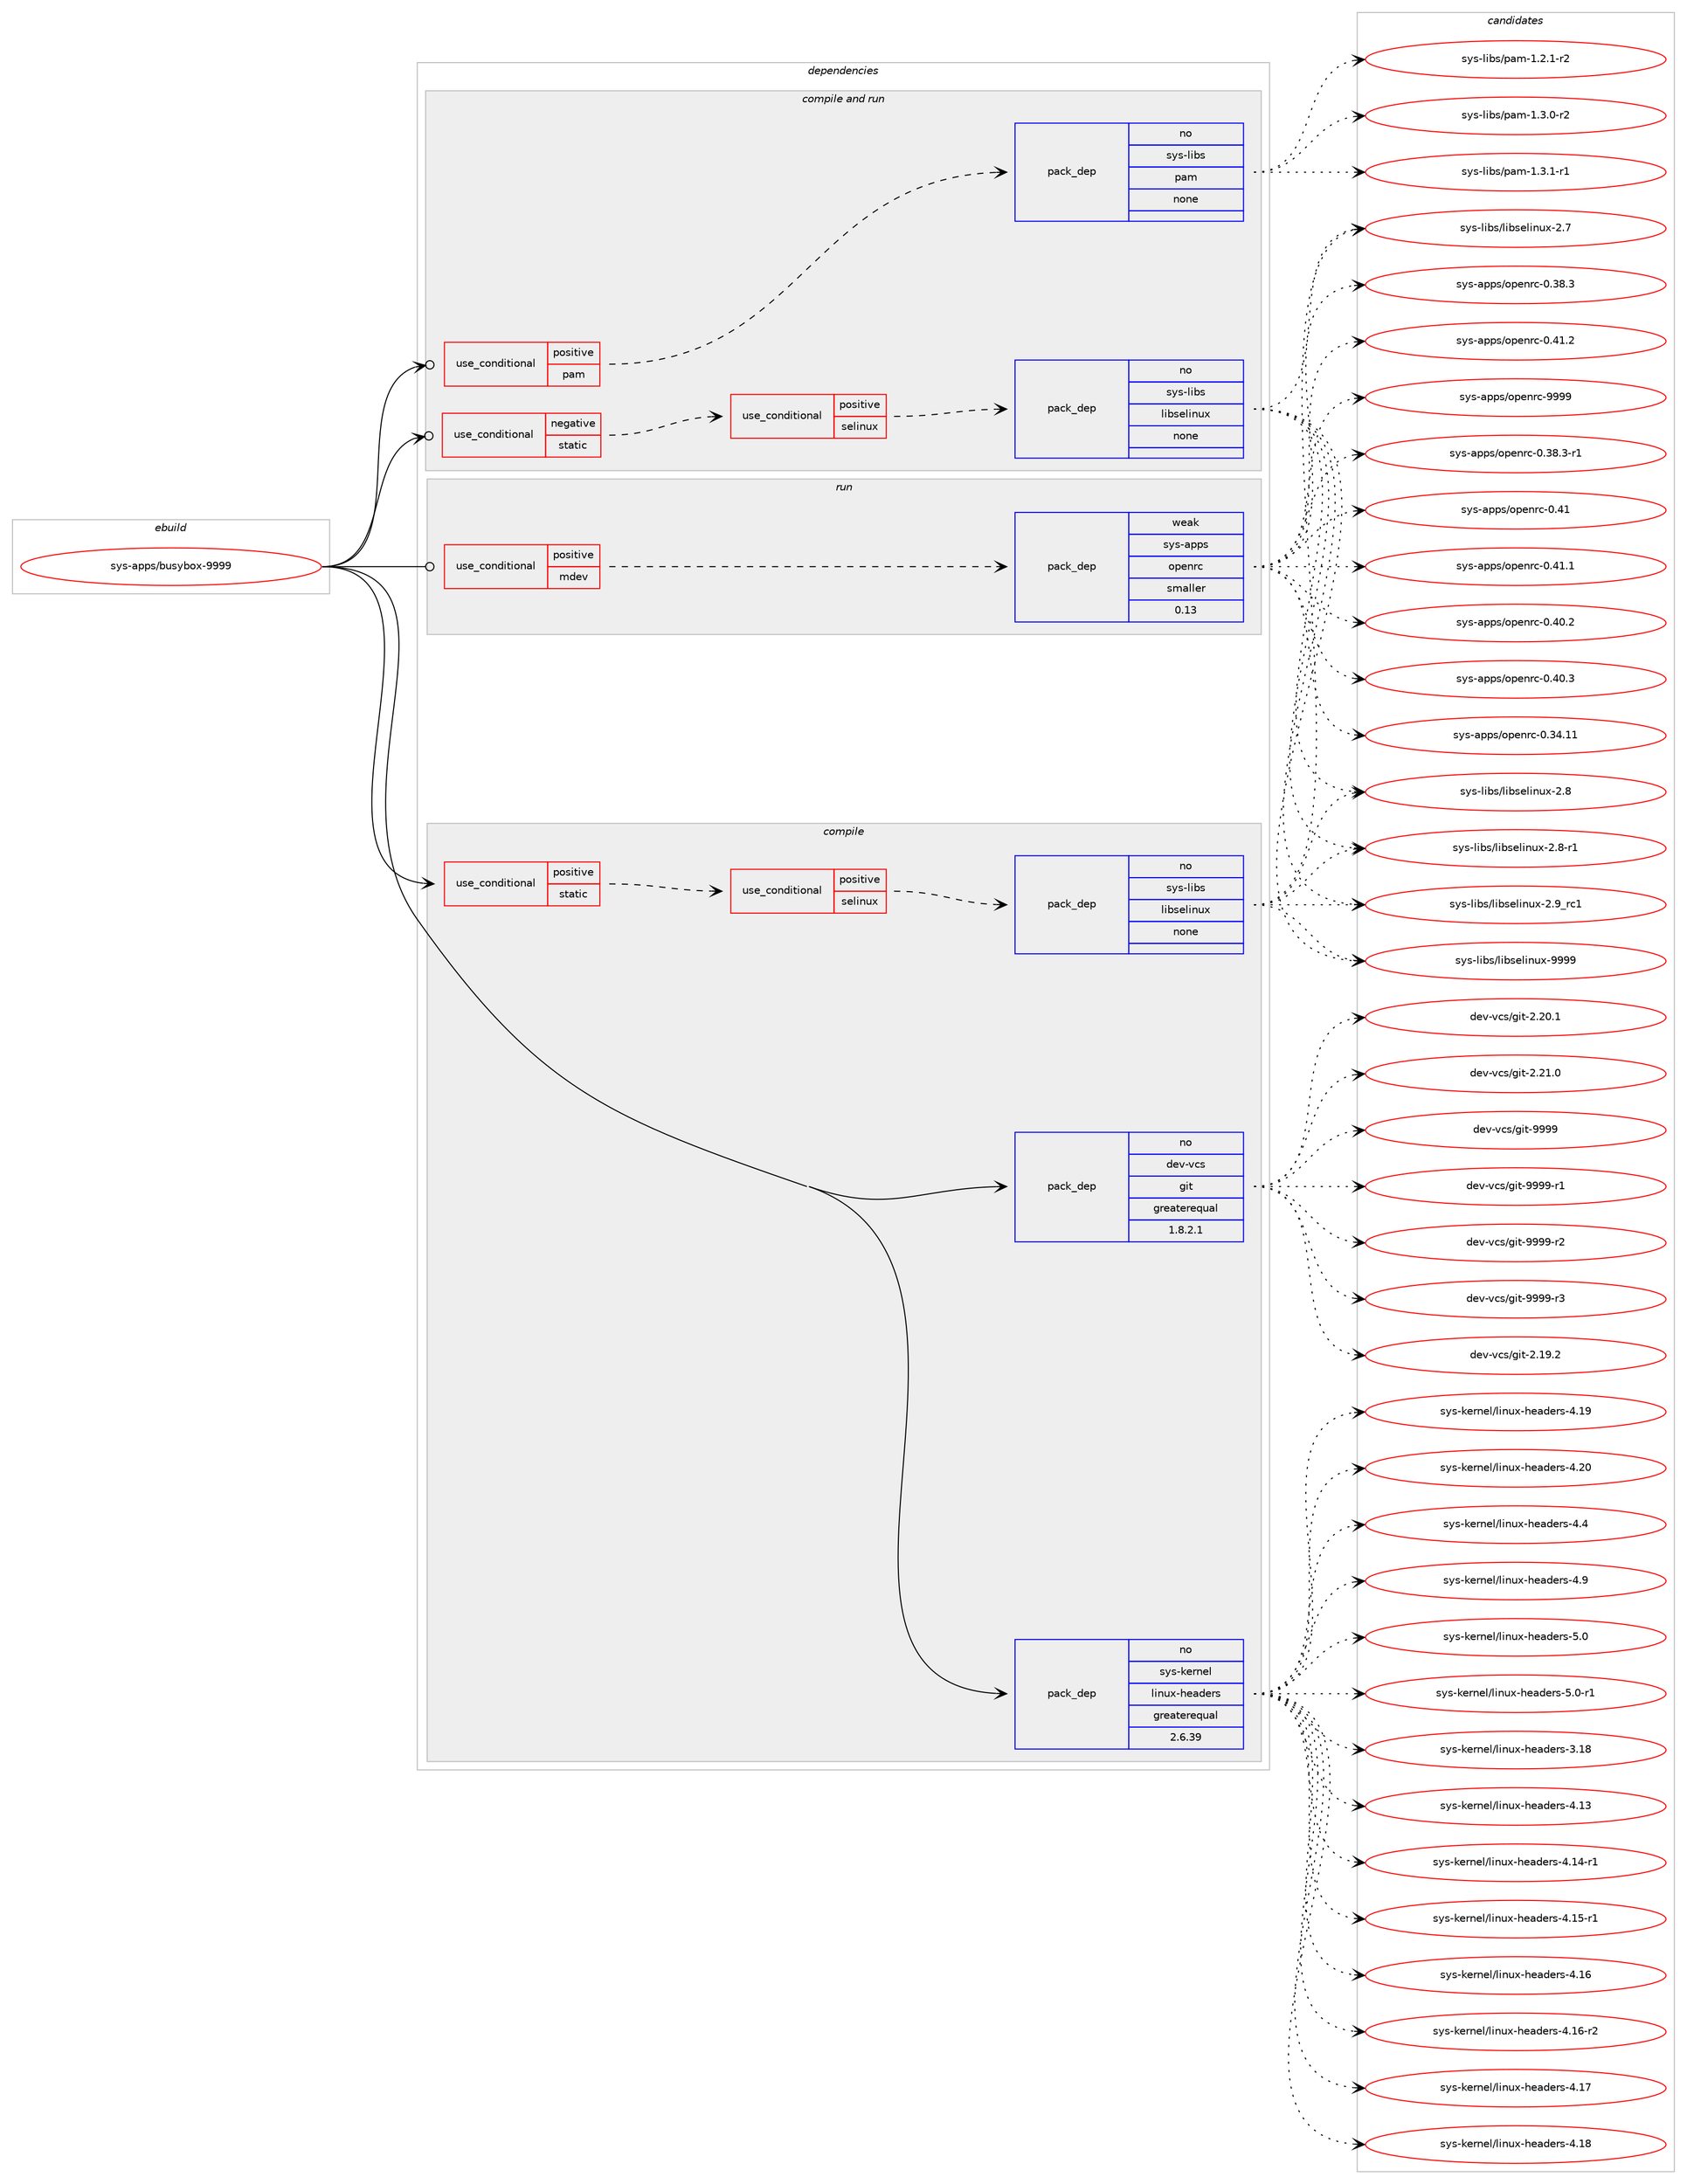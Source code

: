 digraph prolog {

# *************
# Graph options
# *************

newrank=true;
concentrate=true;
compound=true;
graph [rankdir=LR,fontname=Helvetica,fontsize=10,ranksep=1.5];#, ranksep=2.5, nodesep=0.2];
edge  [arrowhead=vee];
node  [fontname=Helvetica,fontsize=10];

# **********
# The ebuild
# **********

subgraph cluster_leftcol {
color=gray;
rank=same;
label=<<i>ebuild</i>>;
id [label="sys-apps/busybox-9999", color=red, width=4, href="../sys-apps/busybox-9999.svg"];
}

# ****************
# The dependencies
# ****************

subgraph cluster_midcol {
color=gray;
label=<<i>dependencies</i>>;
subgraph cluster_compile {
fillcolor="#eeeeee";
style=filled;
label=<<i>compile</i>>;
subgraph cond455681 {
dependency1709698 [label=<<TABLE BORDER="0" CELLBORDER="1" CELLSPACING="0" CELLPADDING="4"><TR><TD ROWSPAN="3" CELLPADDING="10">use_conditional</TD></TR><TR><TD>positive</TD></TR><TR><TD>static</TD></TR></TABLE>>, shape=none, color=red];
subgraph cond455682 {
dependency1709699 [label=<<TABLE BORDER="0" CELLBORDER="1" CELLSPACING="0" CELLPADDING="4"><TR><TD ROWSPAN="3" CELLPADDING="10">use_conditional</TD></TR><TR><TD>positive</TD></TR><TR><TD>selinux</TD></TR></TABLE>>, shape=none, color=red];
subgraph pack1226088 {
dependency1709700 [label=<<TABLE BORDER="0" CELLBORDER="1" CELLSPACING="0" CELLPADDING="4" WIDTH="220"><TR><TD ROWSPAN="6" CELLPADDING="30">pack_dep</TD></TR><TR><TD WIDTH="110">no</TD></TR><TR><TD>sys-libs</TD></TR><TR><TD>libselinux</TD></TR><TR><TD>none</TD></TR><TR><TD></TD></TR></TABLE>>, shape=none, color=blue];
}
dependency1709699:e -> dependency1709700:w [weight=20,style="dashed",arrowhead="vee"];
}
dependency1709698:e -> dependency1709699:w [weight=20,style="dashed",arrowhead="vee"];
}
id:e -> dependency1709698:w [weight=20,style="solid",arrowhead="vee"];
subgraph pack1226089 {
dependency1709701 [label=<<TABLE BORDER="0" CELLBORDER="1" CELLSPACING="0" CELLPADDING="4" WIDTH="220"><TR><TD ROWSPAN="6" CELLPADDING="30">pack_dep</TD></TR><TR><TD WIDTH="110">no</TD></TR><TR><TD>dev-vcs</TD></TR><TR><TD>git</TD></TR><TR><TD>greaterequal</TD></TR><TR><TD>1.8.2.1</TD></TR></TABLE>>, shape=none, color=blue];
}
id:e -> dependency1709701:w [weight=20,style="solid",arrowhead="vee"];
subgraph pack1226090 {
dependency1709702 [label=<<TABLE BORDER="0" CELLBORDER="1" CELLSPACING="0" CELLPADDING="4" WIDTH="220"><TR><TD ROWSPAN="6" CELLPADDING="30">pack_dep</TD></TR><TR><TD WIDTH="110">no</TD></TR><TR><TD>sys-kernel</TD></TR><TR><TD>linux-headers</TD></TR><TR><TD>greaterequal</TD></TR><TR><TD>2.6.39</TD></TR></TABLE>>, shape=none, color=blue];
}
id:e -> dependency1709702:w [weight=20,style="solid",arrowhead="vee"];
}
subgraph cluster_compileandrun {
fillcolor="#eeeeee";
style=filled;
label=<<i>compile and run</i>>;
subgraph cond455683 {
dependency1709703 [label=<<TABLE BORDER="0" CELLBORDER="1" CELLSPACING="0" CELLPADDING="4"><TR><TD ROWSPAN="3" CELLPADDING="10">use_conditional</TD></TR><TR><TD>negative</TD></TR><TR><TD>static</TD></TR></TABLE>>, shape=none, color=red];
subgraph cond455684 {
dependency1709704 [label=<<TABLE BORDER="0" CELLBORDER="1" CELLSPACING="0" CELLPADDING="4"><TR><TD ROWSPAN="3" CELLPADDING="10">use_conditional</TD></TR><TR><TD>positive</TD></TR><TR><TD>selinux</TD></TR></TABLE>>, shape=none, color=red];
subgraph pack1226091 {
dependency1709705 [label=<<TABLE BORDER="0" CELLBORDER="1" CELLSPACING="0" CELLPADDING="4" WIDTH="220"><TR><TD ROWSPAN="6" CELLPADDING="30">pack_dep</TD></TR><TR><TD WIDTH="110">no</TD></TR><TR><TD>sys-libs</TD></TR><TR><TD>libselinux</TD></TR><TR><TD>none</TD></TR><TR><TD></TD></TR></TABLE>>, shape=none, color=blue];
}
dependency1709704:e -> dependency1709705:w [weight=20,style="dashed",arrowhead="vee"];
}
dependency1709703:e -> dependency1709704:w [weight=20,style="dashed",arrowhead="vee"];
}
id:e -> dependency1709703:w [weight=20,style="solid",arrowhead="odotvee"];
subgraph cond455685 {
dependency1709706 [label=<<TABLE BORDER="0" CELLBORDER="1" CELLSPACING="0" CELLPADDING="4"><TR><TD ROWSPAN="3" CELLPADDING="10">use_conditional</TD></TR><TR><TD>positive</TD></TR><TR><TD>pam</TD></TR></TABLE>>, shape=none, color=red];
subgraph pack1226092 {
dependency1709707 [label=<<TABLE BORDER="0" CELLBORDER="1" CELLSPACING="0" CELLPADDING="4" WIDTH="220"><TR><TD ROWSPAN="6" CELLPADDING="30">pack_dep</TD></TR><TR><TD WIDTH="110">no</TD></TR><TR><TD>sys-libs</TD></TR><TR><TD>pam</TD></TR><TR><TD>none</TD></TR><TR><TD></TD></TR></TABLE>>, shape=none, color=blue];
}
dependency1709706:e -> dependency1709707:w [weight=20,style="dashed",arrowhead="vee"];
}
id:e -> dependency1709706:w [weight=20,style="solid",arrowhead="odotvee"];
}
subgraph cluster_run {
fillcolor="#eeeeee";
style=filled;
label=<<i>run</i>>;
subgraph cond455686 {
dependency1709708 [label=<<TABLE BORDER="0" CELLBORDER="1" CELLSPACING="0" CELLPADDING="4"><TR><TD ROWSPAN="3" CELLPADDING="10">use_conditional</TD></TR><TR><TD>positive</TD></TR><TR><TD>mdev</TD></TR></TABLE>>, shape=none, color=red];
subgraph pack1226093 {
dependency1709709 [label=<<TABLE BORDER="0" CELLBORDER="1" CELLSPACING="0" CELLPADDING="4" WIDTH="220"><TR><TD ROWSPAN="6" CELLPADDING="30">pack_dep</TD></TR><TR><TD WIDTH="110">weak</TD></TR><TR><TD>sys-apps</TD></TR><TR><TD>openrc</TD></TR><TR><TD>smaller</TD></TR><TR><TD>0.13</TD></TR></TABLE>>, shape=none, color=blue];
}
dependency1709708:e -> dependency1709709:w [weight=20,style="dashed",arrowhead="vee"];
}
id:e -> dependency1709708:w [weight=20,style="solid",arrowhead="odot"];
}
}

# **************
# The candidates
# **************

subgraph cluster_choices {
rank=same;
color=gray;
label=<<i>candidates</i>>;

subgraph choice1226088 {
color=black;
nodesep=1;
choice1151211154510810598115471081059811510110810511011712045504655 [label="sys-libs/libselinux-2.7", color=red, width=4,href="../sys-libs/libselinux-2.7.svg"];
choice1151211154510810598115471081059811510110810511011712045504656 [label="sys-libs/libselinux-2.8", color=red, width=4,href="../sys-libs/libselinux-2.8.svg"];
choice11512111545108105981154710810598115101108105110117120455046564511449 [label="sys-libs/libselinux-2.8-r1", color=red, width=4,href="../sys-libs/libselinux-2.8-r1.svg"];
choice1151211154510810598115471081059811510110810511011712045504657951149949 [label="sys-libs/libselinux-2.9_rc1", color=red, width=4,href="../sys-libs/libselinux-2.9_rc1.svg"];
choice115121115451081059811547108105981151011081051101171204557575757 [label="sys-libs/libselinux-9999", color=red, width=4,href="../sys-libs/libselinux-9999.svg"];
dependency1709700:e -> choice1151211154510810598115471081059811510110810511011712045504655:w [style=dotted,weight="100"];
dependency1709700:e -> choice1151211154510810598115471081059811510110810511011712045504656:w [style=dotted,weight="100"];
dependency1709700:e -> choice11512111545108105981154710810598115101108105110117120455046564511449:w [style=dotted,weight="100"];
dependency1709700:e -> choice1151211154510810598115471081059811510110810511011712045504657951149949:w [style=dotted,weight="100"];
dependency1709700:e -> choice115121115451081059811547108105981151011081051101171204557575757:w [style=dotted,weight="100"];
}
subgraph choice1226089 {
color=black;
nodesep=1;
choice10010111845118991154710310511645504649574650 [label="dev-vcs/git-2.19.2", color=red, width=4,href="../dev-vcs/git-2.19.2.svg"];
choice10010111845118991154710310511645504650484649 [label="dev-vcs/git-2.20.1", color=red, width=4,href="../dev-vcs/git-2.20.1.svg"];
choice10010111845118991154710310511645504650494648 [label="dev-vcs/git-2.21.0", color=red, width=4,href="../dev-vcs/git-2.21.0.svg"];
choice1001011184511899115471031051164557575757 [label="dev-vcs/git-9999", color=red, width=4,href="../dev-vcs/git-9999.svg"];
choice10010111845118991154710310511645575757574511449 [label="dev-vcs/git-9999-r1", color=red, width=4,href="../dev-vcs/git-9999-r1.svg"];
choice10010111845118991154710310511645575757574511450 [label="dev-vcs/git-9999-r2", color=red, width=4,href="../dev-vcs/git-9999-r2.svg"];
choice10010111845118991154710310511645575757574511451 [label="dev-vcs/git-9999-r3", color=red, width=4,href="../dev-vcs/git-9999-r3.svg"];
dependency1709701:e -> choice10010111845118991154710310511645504649574650:w [style=dotted,weight="100"];
dependency1709701:e -> choice10010111845118991154710310511645504650484649:w [style=dotted,weight="100"];
dependency1709701:e -> choice10010111845118991154710310511645504650494648:w [style=dotted,weight="100"];
dependency1709701:e -> choice1001011184511899115471031051164557575757:w [style=dotted,weight="100"];
dependency1709701:e -> choice10010111845118991154710310511645575757574511449:w [style=dotted,weight="100"];
dependency1709701:e -> choice10010111845118991154710310511645575757574511450:w [style=dotted,weight="100"];
dependency1709701:e -> choice10010111845118991154710310511645575757574511451:w [style=dotted,weight="100"];
}
subgraph choice1226090 {
color=black;
nodesep=1;
choice115121115451071011141101011084710810511011712045104101971001011141154551464956 [label="sys-kernel/linux-headers-3.18", color=red, width=4,href="../sys-kernel/linux-headers-3.18.svg"];
choice115121115451071011141101011084710810511011712045104101971001011141154552464951 [label="sys-kernel/linux-headers-4.13", color=red, width=4,href="../sys-kernel/linux-headers-4.13.svg"];
choice1151211154510710111411010110847108105110117120451041019710010111411545524649524511449 [label="sys-kernel/linux-headers-4.14-r1", color=red, width=4,href="../sys-kernel/linux-headers-4.14-r1.svg"];
choice1151211154510710111411010110847108105110117120451041019710010111411545524649534511449 [label="sys-kernel/linux-headers-4.15-r1", color=red, width=4,href="../sys-kernel/linux-headers-4.15-r1.svg"];
choice115121115451071011141101011084710810511011712045104101971001011141154552464954 [label="sys-kernel/linux-headers-4.16", color=red, width=4,href="../sys-kernel/linux-headers-4.16.svg"];
choice1151211154510710111411010110847108105110117120451041019710010111411545524649544511450 [label="sys-kernel/linux-headers-4.16-r2", color=red, width=4,href="../sys-kernel/linux-headers-4.16-r2.svg"];
choice115121115451071011141101011084710810511011712045104101971001011141154552464955 [label="sys-kernel/linux-headers-4.17", color=red, width=4,href="../sys-kernel/linux-headers-4.17.svg"];
choice115121115451071011141101011084710810511011712045104101971001011141154552464956 [label="sys-kernel/linux-headers-4.18", color=red, width=4,href="../sys-kernel/linux-headers-4.18.svg"];
choice115121115451071011141101011084710810511011712045104101971001011141154552464957 [label="sys-kernel/linux-headers-4.19", color=red, width=4,href="../sys-kernel/linux-headers-4.19.svg"];
choice115121115451071011141101011084710810511011712045104101971001011141154552465048 [label="sys-kernel/linux-headers-4.20", color=red, width=4,href="../sys-kernel/linux-headers-4.20.svg"];
choice1151211154510710111411010110847108105110117120451041019710010111411545524652 [label="sys-kernel/linux-headers-4.4", color=red, width=4,href="../sys-kernel/linux-headers-4.4.svg"];
choice1151211154510710111411010110847108105110117120451041019710010111411545524657 [label="sys-kernel/linux-headers-4.9", color=red, width=4,href="../sys-kernel/linux-headers-4.9.svg"];
choice1151211154510710111411010110847108105110117120451041019710010111411545534648 [label="sys-kernel/linux-headers-5.0", color=red, width=4,href="../sys-kernel/linux-headers-5.0.svg"];
choice11512111545107101114110101108471081051101171204510410197100101114115455346484511449 [label="sys-kernel/linux-headers-5.0-r1", color=red, width=4,href="../sys-kernel/linux-headers-5.0-r1.svg"];
dependency1709702:e -> choice115121115451071011141101011084710810511011712045104101971001011141154551464956:w [style=dotted,weight="100"];
dependency1709702:e -> choice115121115451071011141101011084710810511011712045104101971001011141154552464951:w [style=dotted,weight="100"];
dependency1709702:e -> choice1151211154510710111411010110847108105110117120451041019710010111411545524649524511449:w [style=dotted,weight="100"];
dependency1709702:e -> choice1151211154510710111411010110847108105110117120451041019710010111411545524649534511449:w [style=dotted,weight="100"];
dependency1709702:e -> choice115121115451071011141101011084710810511011712045104101971001011141154552464954:w [style=dotted,weight="100"];
dependency1709702:e -> choice1151211154510710111411010110847108105110117120451041019710010111411545524649544511450:w [style=dotted,weight="100"];
dependency1709702:e -> choice115121115451071011141101011084710810511011712045104101971001011141154552464955:w [style=dotted,weight="100"];
dependency1709702:e -> choice115121115451071011141101011084710810511011712045104101971001011141154552464956:w [style=dotted,weight="100"];
dependency1709702:e -> choice115121115451071011141101011084710810511011712045104101971001011141154552464957:w [style=dotted,weight="100"];
dependency1709702:e -> choice115121115451071011141101011084710810511011712045104101971001011141154552465048:w [style=dotted,weight="100"];
dependency1709702:e -> choice1151211154510710111411010110847108105110117120451041019710010111411545524652:w [style=dotted,weight="100"];
dependency1709702:e -> choice1151211154510710111411010110847108105110117120451041019710010111411545524657:w [style=dotted,weight="100"];
dependency1709702:e -> choice1151211154510710111411010110847108105110117120451041019710010111411545534648:w [style=dotted,weight="100"];
dependency1709702:e -> choice11512111545107101114110101108471081051101171204510410197100101114115455346484511449:w [style=dotted,weight="100"];
}
subgraph choice1226091 {
color=black;
nodesep=1;
choice1151211154510810598115471081059811510110810511011712045504655 [label="sys-libs/libselinux-2.7", color=red, width=4,href="../sys-libs/libselinux-2.7.svg"];
choice1151211154510810598115471081059811510110810511011712045504656 [label="sys-libs/libselinux-2.8", color=red, width=4,href="../sys-libs/libselinux-2.8.svg"];
choice11512111545108105981154710810598115101108105110117120455046564511449 [label="sys-libs/libselinux-2.8-r1", color=red, width=4,href="../sys-libs/libselinux-2.8-r1.svg"];
choice1151211154510810598115471081059811510110810511011712045504657951149949 [label="sys-libs/libselinux-2.9_rc1", color=red, width=4,href="../sys-libs/libselinux-2.9_rc1.svg"];
choice115121115451081059811547108105981151011081051101171204557575757 [label="sys-libs/libselinux-9999", color=red, width=4,href="../sys-libs/libselinux-9999.svg"];
dependency1709705:e -> choice1151211154510810598115471081059811510110810511011712045504655:w [style=dotted,weight="100"];
dependency1709705:e -> choice1151211154510810598115471081059811510110810511011712045504656:w [style=dotted,weight="100"];
dependency1709705:e -> choice11512111545108105981154710810598115101108105110117120455046564511449:w [style=dotted,weight="100"];
dependency1709705:e -> choice1151211154510810598115471081059811510110810511011712045504657951149949:w [style=dotted,weight="100"];
dependency1709705:e -> choice115121115451081059811547108105981151011081051101171204557575757:w [style=dotted,weight="100"];
}
subgraph choice1226092 {
color=black;
nodesep=1;
choice115121115451081059811547112971094549465046494511450 [label="sys-libs/pam-1.2.1-r2", color=red, width=4,href="../sys-libs/pam-1.2.1-r2.svg"];
choice115121115451081059811547112971094549465146484511450 [label="sys-libs/pam-1.3.0-r2", color=red, width=4,href="../sys-libs/pam-1.3.0-r2.svg"];
choice115121115451081059811547112971094549465146494511449 [label="sys-libs/pam-1.3.1-r1", color=red, width=4,href="../sys-libs/pam-1.3.1-r1.svg"];
dependency1709707:e -> choice115121115451081059811547112971094549465046494511450:w [style=dotted,weight="100"];
dependency1709707:e -> choice115121115451081059811547112971094549465146484511450:w [style=dotted,weight="100"];
dependency1709707:e -> choice115121115451081059811547112971094549465146494511449:w [style=dotted,weight="100"];
}
subgraph choice1226093 {
color=black;
nodesep=1;
choice115121115459711211211547111112101110114994548465152464949 [label="sys-apps/openrc-0.34.11", color=red, width=4,href="../sys-apps/openrc-0.34.11.svg"];
choice1151211154597112112115471111121011101149945484651564651 [label="sys-apps/openrc-0.38.3", color=red, width=4,href="../sys-apps/openrc-0.38.3.svg"];
choice11512111545971121121154711111210111011499454846515646514511449 [label="sys-apps/openrc-0.38.3-r1", color=red, width=4,href="../sys-apps/openrc-0.38.3-r1.svg"];
choice1151211154597112112115471111121011101149945484652484650 [label="sys-apps/openrc-0.40.2", color=red, width=4,href="../sys-apps/openrc-0.40.2.svg"];
choice1151211154597112112115471111121011101149945484652484651 [label="sys-apps/openrc-0.40.3", color=red, width=4,href="../sys-apps/openrc-0.40.3.svg"];
choice115121115459711211211547111112101110114994548465249 [label="sys-apps/openrc-0.41", color=red, width=4,href="../sys-apps/openrc-0.41.svg"];
choice1151211154597112112115471111121011101149945484652494649 [label="sys-apps/openrc-0.41.1", color=red, width=4,href="../sys-apps/openrc-0.41.1.svg"];
choice1151211154597112112115471111121011101149945484652494650 [label="sys-apps/openrc-0.41.2", color=red, width=4,href="../sys-apps/openrc-0.41.2.svg"];
choice115121115459711211211547111112101110114994557575757 [label="sys-apps/openrc-9999", color=red, width=4,href="../sys-apps/openrc-9999.svg"];
dependency1709709:e -> choice115121115459711211211547111112101110114994548465152464949:w [style=dotted,weight="100"];
dependency1709709:e -> choice1151211154597112112115471111121011101149945484651564651:w [style=dotted,weight="100"];
dependency1709709:e -> choice11512111545971121121154711111210111011499454846515646514511449:w [style=dotted,weight="100"];
dependency1709709:e -> choice1151211154597112112115471111121011101149945484652484650:w [style=dotted,weight="100"];
dependency1709709:e -> choice1151211154597112112115471111121011101149945484652484651:w [style=dotted,weight="100"];
dependency1709709:e -> choice115121115459711211211547111112101110114994548465249:w [style=dotted,weight="100"];
dependency1709709:e -> choice1151211154597112112115471111121011101149945484652494649:w [style=dotted,weight="100"];
dependency1709709:e -> choice1151211154597112112115471111121011101149945484652494650:w [style=dotted,weight="100"];
dependency1709709:e -> choice115121115459711211211547111112101110114994557575757:w [style=dotted,weight="100"];
}
}

}
